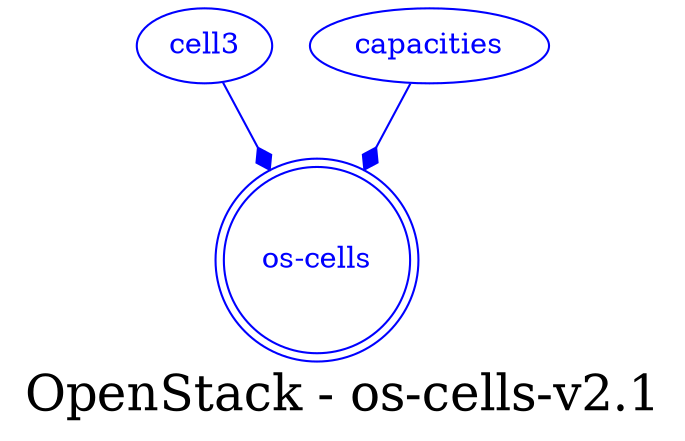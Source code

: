 digraph LexiconGraph {
graph[label="OpenStack - os-cells-v2.1", fontsize=24]
splines=true
"os-cells" [color=blue, fontcolor=blue, shape=doublecircle]
"cell3" -> "os-cells" [color=blue, fontcolor=blue, arrowhead=diamond, arrowtail=none]
"cell3" [color=blue, fontcolor=blue, shape=ellipse]
"capacities" -> "os-cells" [color=blue, fontcolor=blue, arrowhead=diamond, arrowtail=none]
"capacities" [color=blue, fontcolor=blue, shape=ellipse]
}

